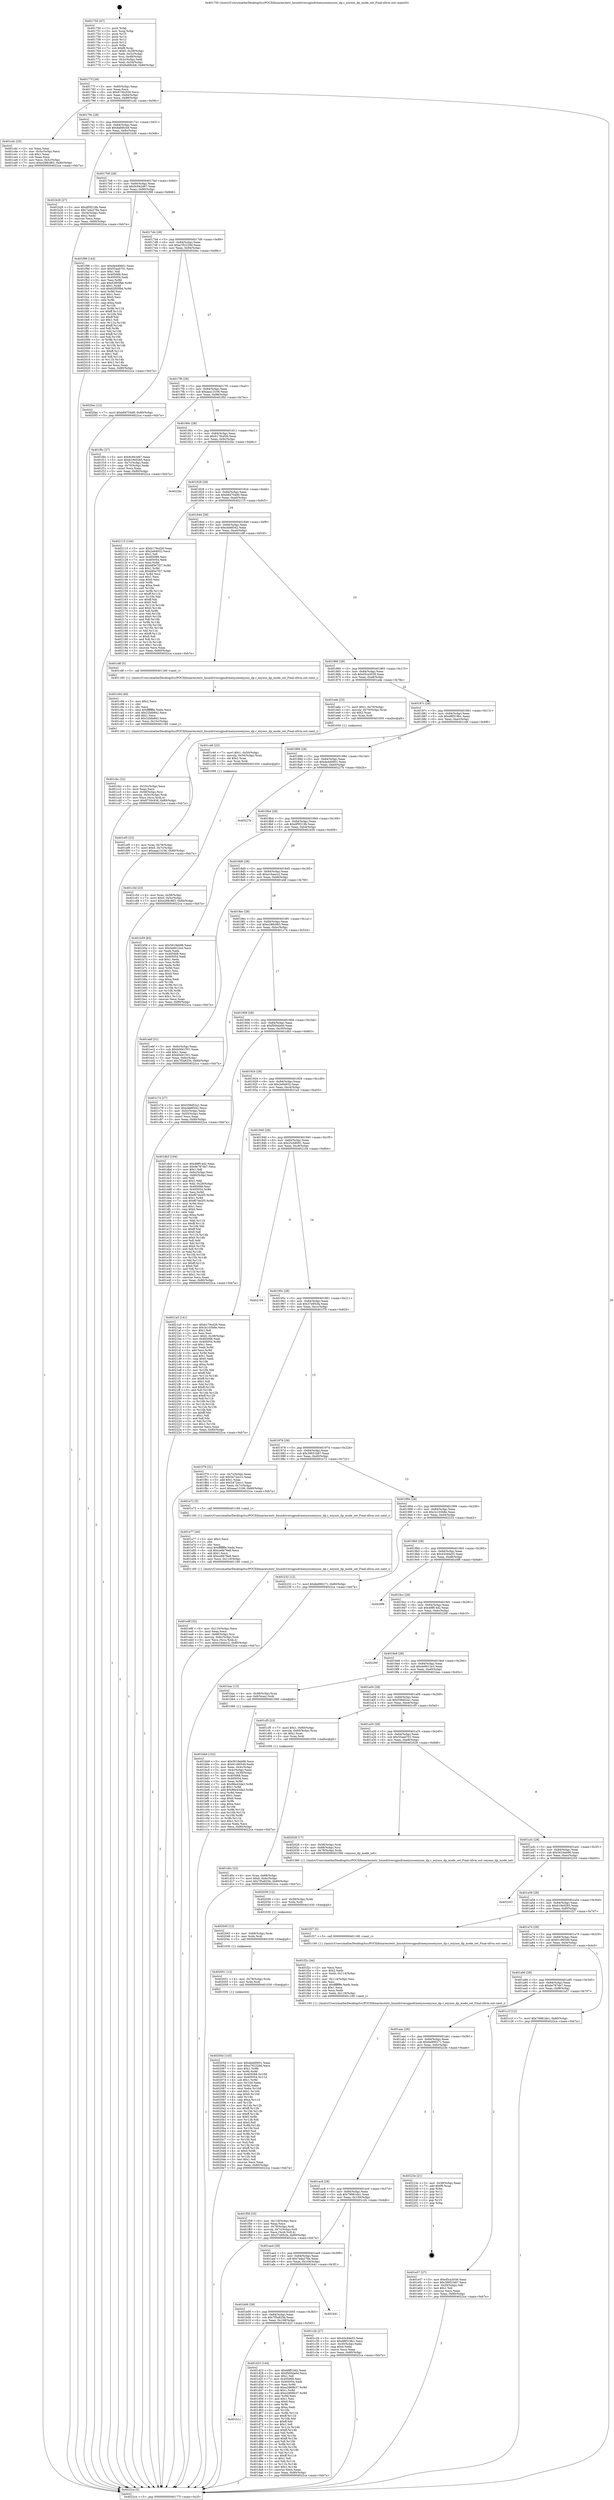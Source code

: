 digraph "0x401750" {
  label = "0x401750 (/mnt/c/Users/mathe/Desktop/tcc/POCII/binaries/extr_linuxdriversgpudrmexynosexynos_dp.c_exynos_dp_mode_set_Final-ollvm.out::main(0))"
  labelloc = "t"
  node[shape=record]

  Entry [label="",width=0.3,height=0.3,shape=circle,fillcolor=black,style=filled]
  "0x40177f" [label="{
     0x40177f [29]\l
     | [instrs]\l
     &nbsp;&nbsp;0x40177f \<+3\>: mov -0x80(%rbp),%eax\l
     &nbsp;&nbsp;0x401782 \<+2\>: mov %eax,%ecx\l
     &nbsp;&nbsp;0x401784 \<+6\>: sub $0x8730c938,%ecx\l
     &nbsp;&nbsp;0x40178a \<+6\>: mov %eax,-0x84(%rbp)\l
     &nbsp;&nbsp;0x401790 \<+6\>: mov %ecx,-0x88(%rbp)\l
     &nbsp;&nbsp;0x401796 \<+6\>: je 0000000000401cdc \<main+0x58c\>\l
  }"]
  "0x401cdc" [label="{
     0x401cdc [25]\l
     | [instrs]\l
     &nbsp;&nbsp;0x401cdc \<+2\>: xor %eax,%eax\l
     &nbsp;&nbsp;0x401cde \<+3\>: mov -0x5c(%rbp),%ecx\l
     &nbsp;&nbsp;0x401ce1 \<+3\>: sub $0x1,%eax\l
     &nbsp;&nbsp;0x401ce4 \<+2\>: sub %eax,%ecx\l
     &nbsp;&nbsp;0x401ce6 \<+3\>: mov %ecx,-0x5c(%rbp)\l
     &nbsp;&nbsp;0x401ce9 \<+7\>: movl $0xe288c983,-0x80(%rbp)\l
     &nbsp;&nbsp;0x401cf0 \<+5\>: jmp 00000000004022ca \<main+0xb7a\>\l
  }"]
  "0x40179c" [label="{
     0x40179c [28]\l
     | [instrs]\l
     &nbsp;&nbsp;0x40179c \<+5\>: jmp 00000000004017a1 \<main+0x51\>\l
     &nbsp;&nbsp;0x4017a1 \<+6\>: mov -0x84(%rbp),%eax\l
     &nbsp;&nbsp;0x4017a7 \<+5\>: sub $0x8afd6cb8,%eax\l
     &nbsp;&nbsp;0x4017ac \<+6\>: mov %eax,-0x8c(%rbp)\l
     &nbsp;&nbsp;0x4017b2 \<+6\>: je 0000000000401b26 \<main+0x3d6\>\l
  }"]
  Exit [label="",width=0.3,height=0.3,shape=circle,fillcolor=black,style=filled,peripheries=2]
  "0x401b26" [label="{
     0x401b26 [27]\l
     | [instrs]\l
     &nbsp;&nbsp;0x401b26 \<+5\>: mov $0xdf5f219b,%eax\l
     &nbsp;&nbsp;0x401b2b \<+5\>: mov $0x7a4a278a,%ecx\l
     &nbsp;&nbsp;0x401b30 \<+3\>: mov -0x34(%rbp),%edx\l
     &nbsp;&nbsp;0x401b33 \<+3\>: cmp $0x2,%edx\l
     &nbsp;&nbsp;0x401b36 \<+3\>: cmovne %ecx,%eax\l
     &nbsp;&nbsp;0x401b39 \<+3\>: mov %eax,-0x80(%rbp)\l
     &nbsp;&nbsp;0x401b3c \<+5\>: jmp 00000000004022ca \<main+0xb7a\>\l
  }"]
  "0x4017b8" [label="{
     0x4017b8 [28]\l
     | [instrs]\l
     &nbsp;&nbsp;0x4017b8 \<+5\>: jmp 00000000004017bd \<main+0x6d\>\l
     &nbsp;&nbsp;0x4017bd \<+6\>: mov -0x84(%rbp),%eax\l
     &nbsp;&nbsp;0x4017c3 \<+5\>: sub $0x9c942d67,%eax\l
     &nbsp;&nbsp;0x4017c8 \<+6\>: mov %eax,-0x90(%rbp)\l
     &nbsp;&nbsp;0x4017ce \<+6\>: je 0000000000401f98 \<main+0x848\>\l
  }"]
  "0x4022ca" [label="{
     0x4022ca [5]\l
     | [instrs]\l
     &nbsp;&nbsp;0x4022ca \<+5\>: jmp 000000000040177f \<main+0x2f\>\l
  }"]
  "0x401750" [label="{
     0x401750 [47]\l
     | [instrs]\l
     &nbsp;&nbsp;0x401750 \<+1\>: push %rbp\l
     &nbsp;&nbsp;0x401751 \<+3\>: mov %rsp,%rbp\l
     &nbsp;&nbsp;0x401754 \<+2\>: push %r15\l
     &nbsp;&nbsp;0x401756 \<+2\>: push %r14\l
     &nbsp;&nbsp;0x401758 \<+2\>: push %r13\l
     &nbsp;&nbsp;0x40175a \<+2\>: push %r12\l
     &nbsp;&nbsp;0x40175c \<+1\>: push %rbx\l
     &nbsp;&nbsp;0x40175d \<+7\>: sub $0xf8,%rsp\l
     &nbsp;&nbsp;0x401764 \<+7\>: movl $0x0,-0x38(%rbp)\l
     &nbsp;&nbsp;0x40176b \<+3\>: mov %edi,-0x3c(%rbp)\l
     &nbsp;&nbsp;0x40176e \<+4\>: mov %rsi,-0x48(%rbp)\l
     &nbsp;&nbsp;0x401772 \<+3\>: mov -0x3c(%rbp),%edi\l
     &nbsp;&nbsp;0x401775 \<+3\>: mov %edi,-0x34(%rbp)\l
     &nbsp;&nbsp;0x401778 \<+7\>: movl $0x8afd6cb8,-0x80(%rbp)\l
  }"]
  "0x40205d" [label="{
     0x40205d [143]\l
     | [instrs]\l
     &nbsp;&nbsp;0x40205d \<+5\>: mov $0xda4d0601,%eax\l
     &nbsp;&nbsp;0x402062 \<+5\>: mov $0xa792229d,%ecx\l
     &nbsp;&nbsp;0x402067 \<+3\>: mov $0x1,%r8b\l
     &nbsp;&nbsp;0x40206a \<+3\>: xor %r9d,%r9d\l
     &nbsp;&nbsp;0x40206d \<+8\>: mov 0x405068,%r10d\l
     &nbsp;&nbsp;0x402075 \<+8\>: mov 0x405054,%r11d\l
     &nbsp;&nbsp;0x40207d \<+4\>: sub $0x1,%r9d\l
     &nbsp;&nbsp;0x402081 \<+3\>: mov %r10d,%ebx\l
     &nbsp;&nbsp;0x402084 \<+3\>: add %r9d,%ebx\l
     &nbsp;&nbsp;0x402087 \<+4\>: imul %ebx,%r10d\l
     &nbsp;&nbsp;0x40208b \<+4\>: and $0x1,%r10d\l
     &nbsp;&nbsp;0x40208f \<+4\>: cmp $0x0,%r10d\l
     &nbsp;&nbsp;0x402093 \<+4\>: sete %r14b\l
     &nbsp;&nbsp;0x402097 \<+4\>: cmp $0xa,%r11d\l
     &nbsp;&nbsp;0x40209b \<+4\>: setl %r15b\l
     &nbsp;&nbsp;0x40209f \<+3\>: mov %r14b,%r12b\l
     &nbsp;&nbsp;0x4020a2 \<+4\>: xor $0xff,%r12b\l
     &nbsp;&nbsp;0x4020a6 \<+3\>: mov %r15b,%r13b\l
     &nbsp;&nbsp;0x4020a9 \<+4\>: xor $0xff,%r13b\l
     &nbsp;&nbsp;0x4020ad \<+4\>: xor $0x0,%r8b\l
     &nbsp;&nbsp;0x4020b1 \<+3\>: mov %r12b,%dl\l
     &nbsp;&nbsp;0x4020b4 \<+3\>: and $0x0,%dl\l
     &nbsp;&nbsp;0x4020b7 \<+3\>: and %r8b,%r14b\l
     &nbsp;&nbsp;0x4020ba \<+3\>: mov %r13b,%sil\l
     &nbsp;&nbsp;0x4020bd \<+4\>: and $0x0,%sil\l
     &nbsp;&nbsp;0x4020c1 \<+3\>: and %r8b,%r15b\l
     &nbsp;&nbsp;0x4020c4 \<+3\>: or %r14b,%dl\l
     &nbsp;&nbsp;0x4020c7 \<+3\>: or %r15b,%sil\l
     &nbsp;&nbsp;0x4020ca \<+3\>: xor %sil,%dl\l
     &nbsp;&nbsp;0x4020cd \<+3\>: or %r13b,%r12b\l
     &nbsp;&nbsp;0x4020d0 \<+4\>: xor $0xff,%r12b\l
     &nbsp;&nbsp;0x4020d4 \<+4\>: or $0x0,%r8b\l
     &nbsp;&nbsp;0x4020d8 \<+3\>: and %r8b,%r12b\l
     &nbsp;&nbsp;0x4020db \<+3\>: or %r12b,%dl\l
     &nbsp;&nbsp;0x4020de \<+3\>: test $0x1,%dl\l
     &nbsp;&nbsp;0x4020e1 \<+3\>: cmovne %ecx,%eax\l
     &nbsp;&nbsp;0x4020e4 \<+3\>: mov %eax,-0x80(%rbp)\l
     &nbsp;&nbsp;0x4020e7 \<+5\>: jmp 00000000004022ca \<main+0xb7a\>\l
  }"]
  "0x401f98" [label="{
     0x401f98 [144]\l
     | [instrs]\l
     &nbsp;&nbsp;0x401f98 \<+5\>: mov $0xda4d0601,%eax\l
     &nbsp;&nbsp;0x401f9d \<+5\>: mov $0x55aa0701,%ecx\l
     &nbsp;&nbsp;0x401fa2 \<+2\>: mov $0x1,%dl\l
     &nbsp;&nbsp;0x401fa4 \<+7\>: mov 0x405068,%esi\l
     &nbsp;&nbsp;0x401fab \<+7\>: mov 0x405054,%edi\l
     &nbsp;&nbsp;0x401fb2 \<+3\>: mov %esi,%r8d\l
     &nbsp;&nbsp;0x401fb5 \<+7\>: add $0x62f05fb6,%r8d\l
     &nbsp;&nbsp;0x401fbc \<+4\>: sub $0x1,%r8d\l
     &nbsp;&nbsp;0x401fc0 \<+7\>: sub $0x62f05fb6,%r8d\l
     &nbsp;&nbsp;0x401fc7 \<+4\>: imul %r8d,%esi\l
     &nbsp;&nbsp;0x401fcb \<+3\>: and $0x1,%esi\l
     &nbsp;&nbsp;0x401fce \<+3\>: cmp $0x0,%esi\l
     &nbsp;&nbsp;0x401fd1 \<+4\>: sete %r9b\l
     &nbsp;&nbsp;0x401fd5 \<+3\>: cmp $0xa,%edi\l
     &nbsp;&nbsp;0x401fd8 \<+4\>: setl %r10b\l
     &nbsp;&nbsp;0x401fdc \<+3\>: mov %r9b,%r11b\l
     &nbsp;&nbsp;0x401fdf \<+4\>: xor $0xff,%r11b\l
     &nbsp;&nbsp;0x401fe3 \<+3\>: mov %r10b,%bl\l
     &nbsp;&nbsp;0x401fe6 \<+3\>: xor $0xff,%bl\l
     &nbsp;&nbsp;0x401fe9 \<+3\>: xor $0x1,%dl\l
     &nbsp;&nbsp;0x401fec \<+3\>: mov %r11b,%r14b\l
     &nbsp;&nbsp;0x401fef \<+4\>: and $0xff,%r14b\l
     &nbsp;&nbsp;0x401ff3 \<+3\>: and %dl,%r9b\l
     &nbsp;&nbsp;0x401ff6 \<+3\>: mov %bl,%r15b\l
     &nbsp;&nbsp;0x401ff9 \<+4\>: and $0xff,%r15b\l
     &nbsp;&nbsp;0x401ffd \<+3\>: and %dl,%r10b\l
     &nbsp;&nbsp;0x402000 \<+3\>: or %r9b,%r14b\l
     &nbsp;&nbsp;0x402003 \<+3\>: or %r10b,%r15b\l
     &nbsp;&nbsp;0x402006 \<+3\>: xor %r15b,%r14b\l
     &nbsp;&nbsp;0x402009 \<+3\>: or %bl,%r11b\l
     &nbsp;&nbsp;0x40200c \<+4\>: xor $0xff,%r11b\l
     &nbsp;&nbsp;0x402010 \<+3\>: or $0x1,%dl\l
     &nbsp;&nbsp;0x402013 \<+3\>: and %dl,%r11b\l
     &nbsp;&nbsp;0x402016 \<+3\>: or %r11b,%r14b\l
     &nbsp;&nbsp;0x402019 \<+4\>: test $0x1,%r14b\l
     &nbsp;&nbsp;0x40201d \<+3\>: cmovne %ecx,%eax\l
     &nbsp;&nbsp;0x402020 \<+3\>: mov %eax,-0x80(%rbp)\l
     &nbsp;&nbsp;0x402023 \<+5\>: jmp 00000000004022ca \<main+0xb7a\>\l
  }"]
  "0x4017d4" [label="{
     0x4017d4 [28]\l
     | [instrs]\l
     &nbsp;&nbsp;0x4017d4 \<+5\>: jmp 00000000004017d9 \<main+0x89\>\l
     &nbsp;&nbsp;0x4017d9 \<+6\>: mov -0x84(%rbp),%eax\l
     &nbsp;&nbsp;0x4017df \<+5\>: sub $0xa792229d,%eax\l
     &nbsp;&nbsp;0x4017e4 \<+6\>: mov %eax,-0x94(%rbp)\l
     &nbsp;&nbsp;0x4017ea \<+6\>: je 00000000004020ec \<main+0x99c\>\l
  }"]
  "0x402051" [label="{
     0x402051 [12]\l
     | [instrs]\l
     &nbsp;&nbsp;0x402051 \<+4\>: mov -0x78(%rbp),%rdx\l
     &nbsp;&nbsp;0x402055 \<+3\>: mov %rdx,%rdi\l
     &nbsp;&nbsp;0x402058 \<+5\>: call 0000000000401030 \<free@plt\>\l
     | [calls]\l
     &nbsp;&nbsp;0x401030 \{1\} (unknown)\l
  }"]
  "0x4020ec" [label="{
     0x4020ec [12]\l
     | [instrs]\l
     &nbsp;&nbsp;0x4020ec \<+7\>: movl $0xb84704d9,-0x80(%rbp)\l
     &nbsp;&nbsp;0x4020f3 \<+5\>: jmp 00000000004022ca \<main+0xb7a\>\l
  }"]
  "0x4017f0" [label="{
     0x4017f0 [28]\l
     | [instrs]\l
     &nbsp;&nbsp;0x4017f0 \<+5\>: jmp 00000000004017f5 \<main+0xa5\>\l
     &nbsp;&nbsp;0x4017f5 \<+6\>: mov -0x84(%rbp),%eax\l
     &nbsp;&nbsp;0x4017fb \<+5\>: sub $0xaaa13106,%eax\l
     &nbsp;&nbsp;0x401800 \<+6\>: mov %eax,-0x98(%rbp)\l
     &nbsp;&nbsp;0x401806 \<+6\>: je 0000000000401f0c \<main+0x7bc\>\l
  }"]
  "0x402045" [label="{
     0x402045 [12]\l
     | [instrs]\l
     &nbsp;&nbsp;0x402045 \<+4\>: mov -0x68(%rbp),%rdx\l
     &nbsp;&nbsp;0x402049 \<+3\>: mov %rdx,%rdi\l
     &nbsp;&nbsp;0x40204c \<+5\>: call 0000000000401030 \<free@plt\>\l
     | [calls]\l
     &nbsp;&nbsp;0x401030 \{1\} (unknown)\l
  }"]
  "0x401f0c" [label="{
     0x401f0c [27]\l
     | [instrs]\l
     &nbsp;&nbsp;0x401f0c \<+5\>: mov $0x9c942d67,%eax\l
     &nbsp;&nbsp;0x401f11 \<+5\>: mov $0x619e0265,%ecx\l
     &nbsp;&nbsp;0x401f16 \<+3\>: mov -0x7c(%rbp),%edx\l
     &nbsp;&nbsp;0x401f19 \<+3\>: cmp -0x70(%rbp),%edx\l
     &nbsp;&nbsp;0x401f1c \<+3\>: cmovl %ecx,%eax\l
     &nbsp;&nbsp;0x401f1f \<+3\>: mov %eax,-0x80(%rbp)\l
     &nbsp;&nbsp;0x401f22 \<+5\>: jmp 00000000004022ca \<main+0xb7a\>\l
  }"]
  "0x40180c" [label="{
     0x40180c [28]\l
     | [instrs]\l
     &nbsp;&nbsp;0x40180c \<+5\>: jmp 0000000000401811 \<main+0xc1\>\l
     &nbsp;&nbsp;0x401811 \<+6\>: mov -0x84(%rbp),%eax\l
     &nbsp;&nbsp;0x401817 \<+5\>: sub $0xb179cd26,%eax\l
     &nbsp;&nbsp;0x40181c \<+6\>: mov %eax,-0x9c(%rbp)\l
     &nbsp;&nbsp;0x401822 \<+6\>: je 00000000004022bc \<main+0xb6c\>\l
  }"]
  "0x402039" [label="{
     0x402039 [12]\l
     | [instrs]\l
     &nbsp;&nbsp;0x402039 \<+4\>: mov -0x58(%rbp),%rdx\l
     &nbsp;&nbsp;0x40203d \<+3\>: mov %rdx,%rdi\l
     &nbsp;&nbsp;0x402040 \<+5\>: call 0000000000401030 \<free@plt\>\l
     | [calls]\l
     &nbsp;&nbsp;0x401030 \{1\} (unknown)\l
  }"]
  "0x4022bc" [label="{
     0x4022bc\l
  }", style=dashed]
  "0x401828" [label="{
     0x401828 [28]\l
     | [instrs]\l
     &nbsp;&nbsp;0x401828 \<+5\>: jmp 000000000040182d \<main+0xdd\>\l
     &nbsp;&nbsp;0x40182d \<+6\>: mov -0x84(%rbp),%eax\l
     &nbsp;&nbsp;0x401833 \<+5\>: sub $0xb84704d9,%eax\l
     &nbsp;&nbsp;0x401838 \<+6\>: mov %eax,-0xa0(%rbp)\l
     &nbsp;&nbsp;0x40183e \<+6\>: je 0000000000402115 \<main+0x9c5\>\l
  }"]
  "0x401f58" [label="{
     0x401f58 [33]\l
     | [instrs]\l
     &nbsp;&nbsp;0x401f58 \<+6\>: mov -0x118(%rbp),%ecx\l
     &nbsp;&nbsp;0x401f5e \<+3\>: imul %eax,%ecx\l
     &nbsp;&nbsp;0x401f61 \<+4\>: mov -0x78(%rbp),%rdi\l
     &nbsp;&nbsp;0x401f65 \<+4\>: movslq -0x7c(%rbp),%r8\l
     &nbsp;&nbsp;0x401f69 \<+4\>: mov %ecx,(%rdi,%r8,4)\l
     &nbsp;&nbsp;0x401f6d \<+7\>: movl $0x37e95cfa,-0x80(%rbp)\l
     &nbsp;&nbsp;0x401f74 \<+5\>: jmp 00000000004022ca \<main+0xb7a\>\l
  }"]
  "0x402115" [label="{
     0x402115 [144]\l
     | [instrs]\l
     &nbsp;&nbsp;0x402115 \<+5\>: mov $0xb179cd26,%eax\l
     &nbsp;&nbsp;0x40211a \<+5\>: mov $0x2e64932,%ecx\l
     &nbsp;&nbsp;0x40211f \<+2\>: mov $0x1,%dl\l
     &nbsp;&nbsp;0x402121 \<+7\>: mov 0x405068,%esi\l
     &nbsp;&nbsp;0x402128 \<+7\>: mov 0x405054,%edi\l
     &nbsp;&nbsp;0x40212f \<+3\>: mov %esi,%r8d\l
     &nbsp;&nbsp;0x402132 \<+7\>: add $0xb85e7f27,%r8d\l
     &nbsp;&nbsp;0x402139 \<+4\>: sub $0x1,%r8d\l
     &nbsp;&nbsp;0x40213d \<+7\>: sub $0xb85e7f27,%r8d\l
     &nbsp;&nbsp;0x402144 \<+4\>: imul %r8d,%esi\l
     &nbsp;&nbsp;0x402148 \<+3\>: and $0x1,%esi\l
     &nbsp;&nbsp;0x40214b \<+3\>: cmp $0x0,%esi\l
     &nbsp;&nbsp;0x40214e \<+4\>: sete %r9b\l
     &nbsp;&nbsp;0x402152 \<+3\>: cmp $0xa,%edi\l
     &nbsp;&nbsp;0x402155 \<+4\>: setl %r10b\l
     &nbsp;&nbsp;0x402159 \<+3\>: mov %r9b,%r11b\l
     &nbsp;&nbsp;0x40215c \<+4\>: xor $0xff,%r11b\l
     &nbsp;&nbsp;0x402160 \<+3\>: mov %r10b,%bl\l
     &nbsp;&nbsp;0x402163 \<+3\>: xor $0xff,%bl\l
     &nbsp;&nbsp;0x402166 \<+3\>: xor $0x0,%dl\l
     &nbsp;&nbsp;0x402169 \<+3\>: mov %r11b,%r14b\l
     &nbsp;&nbsp;0x40216c \<+4\>: and $0x0,%r14b\l
     &nbsp;&nbsp;0x402170 \<+3\>: and %dl,%r9b\l
     &nbsp;&nbsp;0x402173 \<+3\>: mov %bl,%r15b\l
     &nbsp;&nbsp;0x402176 \<+4\>: and $0x0,%r15b\l
     &nbsp;&nbsp;0x40217a \<+3\>: and %dl,%r10b\l
     &nbsp;&nbsp;0x40217d \<+3\>: or %r9b,%r14b\l
     &nbsp;&nbsp;0x402180 \<+3\>: or %r10b,%r15b\l
     &nbsp;&nbsp;0x402183 \<+3\>: xor %r15b,%r14b\l
     &nbsp;&nbsp;0x402186 \<+3\>: or %bl,%r11b\l
     &nbsp;&nbsp;0x402189 \<+4\>: xor $0xff,%r11b\l
     &nbsp;&nbsp;0x40218d \<+3\>: or $0x0,%dl\l
     &nbsp;&nbsp;0x402190 \<+3\>: and %dl,%r11b\l
     &nbsp;&nbsp;0x402193 \<+3\>: or %r11b,%r14b\l
     &nbsp;&nbsp;0x402196 \<+4\>: test $0x1,%r14b\l
     &nbsp;&nbsp;0x40219a \<+3\>: cmovne %ecx,%eax\l
     &nbsp;&nbsp;0x40219d \<+3\>: mov %eax,-0x80(%rbp)\l
     &nbsp;&nbsp;0x4021a0 \<+5\>: jmp 00000000004022ca \<main+0xb7a\>\l
  }"]
  "0x401844" [label="{
     0x401844 [28]\l
     | [instrs]\l
     &nbsp;&nbsp;0x401844 \<+5\>: jmp 0000000000401849 \<main+0xf9\>\l
     &nbsp;&nbsp;0x401849 \<+6\>: mov -0x84(%rbp),%eax\l
     &nbsp;&nbsp;0x40184f \<+5\>: sub $0xcbb6f342,%eax\l
     &nbsp;&nbsp;0x401854 \<+6\>: mov %eax,-0xa4(%rbp)\l
     &nbsp;&nbsp;0x40185a \<+6\>: je 0000000000401c8f \<main+0x53f\>\l
  }"]
  "0x401f2c" [label="{
     0x401f2c [44]\l
     | [instrs]\l
     &nbsp;&nbsp;0x401f2c \<+2\>: xor %ecx,%ecx\l
     &nbsp;&nbsp;0x401f2e \<+5\>: mov $0x2,%edx\l
     &nbsp;&nbsp;0x401f33 \<+6\>: mov %edx,-0x114(%rbp)\l
     &nbsp;&nbsp;0x401f39 \<+1\>: cltd\l
     &nbsp;&nbsp;0x401f3a \<+6\>: mov -0x114(%rbp),%esi\l
     &nbsp;&nbsp;0x401f40 \<+2\>: idiv %esi\l
     &nbsp;&nbsp;0x401f42 \<+6\>: imul $0xfffffffe,%edx,%edx\l
     &nbsp;&nbsp;0x401f48 \<+3\>: sub $0x1,%ecx\l
     &nbsp;&nbsp;0x401f4b \<+2\>: sub %ecx,%edx\l
     &nbsp;&nbsp;0x401f4d \<+6\>: mov %edx,-0x118(%rbp)\l
     &nbsp;&nbsp;0x401f53 \<+5\>: call 0000000000401160 \<next_i\>\l
     | [calls]\l
     &nbsp;&nbsp;0x401160 \{1\} (/mnt/c/Users/mathe/Desktop/tcc/POCII/binaries/extr_linuxdriversgpudrmexynosexynos_dp.c_exynos_dp_mode_set_Final-ollvm.out::next_i)\l
  }"]
  "0x401c8f" [label="{
     0x401c8f [5]\l
     | [instrs]\l
     &nbsp;&nbsp;0x401c8f \<+5\>: call 0000000000401160 \<next_i\>\l
     | [calls]\l
     &nbsp;&nbsp;0x401160 \{1\} (/mnt/c/Users/mathe/Desktop/tcc/POCII/binaries/extr_linuxdriversgpudrmexynosexynos_dp.c_exynos_dp_mode_set_Final-ollvm.out::next_i)\l
  }"]
  "0x401860" [label="{
     0x401860 [28]\l
     | [instrs]\l
     &nbsp;&nbsp;0x401860 \<+5\>: jmp 0000000000401865 \<main+0x115\>\l
     &nbsp;&nbsp;0x401865 \<+6\>: mov -0x84(%rbp),%eax\l
     &nbsp;&nbsp;0x40186b \<+5\>: sub $0xd5ca3039,%eax\l
     &nbsp;&nbsp;0x401870 \<+6\>: mov %eax,-0xa8(%rbp)\l
     &nbsp;&nbsp;0x401876 \<+6\>: je 0000000000401ede \<main+0x78e\>\l
  }"]
  "0x401ef5" [label="{
     0x401ef5 [23]\l
     | [instrs]\l
     &nbsp;&nbsp;0x401ef5 \<+4\>: mov %rax,-0x78(%rbp)\l
     &nbsp;&nbsp;0x401ef9 \<+7\>: movl $0x0,-0x7c(%rbp)\l
     &nbsp;&nbsp;0x401f00 \<+7\>: movl $0xaaa13106,-0x80(%rbp)\l
     &nbsp;&nbsp;0x401f07 \<+5\>: jmp 00000000004022ca \<main+0xb7a\>\l
  }"]
  "0x401ede" [label="{
     0x401ede [23]\l
     | [instrs]\l
     &nbsp;&nbsp;0x401ede \<+7\>: movl $0x1,-0x70(%rbp)\l
     &nbsp;&nbsp;0x401ee5 \<+4\>: movslq -0x70(%rbp),%rax\l
     &nbsp;&nbsp;0x401ee9 \<+4\>: shl $0x2,%rax\l
     &nbsp;&nbsp;0x401eed \<+3\>: mov %rax,%rdi\l
     &nbsp;&nbsp;0x401ef0 \<+5\>: call 0000000000401050 \<malloc@plt\>\l
     | [calls]\l
     &nbsp;&nbsp;0x401050 \{1\} (unknown)\l
  }"]
  "0x40187c" [label="{
     0x40187c [28]\l
     | [instrs]\l
     &nbsp;&nbsp;0x40187c \<+5\>: jmp 0000000000401881 \<main+0x131\>\l
     &nbsp;&nbsp;0x401881 \<+6\>: mov -0x84(%rbp),%eax\l
     &nbsp;&nbsp;0x401887 \<+5\>: sub $0xd8f319b1,%eax\l
     &nbsp;&nbsp;0x40188c \<+6\>: mov %eax,-0xac(%rbp)\l
     &nbsp;&nbsp;0x401892 \<+6\>: je 0000000000401c46 \<main+0x4f6\>\l
  }"]
  "0x401e9f" [label="{
     0x401e9f [32]\l
     | [instrs]\l
     &nbsp;&nbsp;0x401e9f \<+6\>: mov -0x110(%rbp),%ecx\l
     &nbsp;&nbsp;0x401ea5 \<+3\>: imul %eax,%ecx\l
     &nbsp;&nbsp;0x401ea8 \<+4\>: mov -0x68(%rbp),%rsi\l
     &nbsp;&nbsp;0x401eac \<+4\>: movslq -0x6c(%rbp),%rdi\l
     &nbsp;&nbsp;0x401eb0 \<+3\>: mov %ecx,(%rsi,%rdi,4)\l
     &nbsp;&nbsp;0x401eb3 \<+7\>: movl $0xe16aecc2,-0x80(%rbp)\l
     &nbsp;&nbsp;0x401eba \<+5\>: jmp 00000000004022ca \<main+0xb7a\>\l
  }"]
  "0x401c46" [label="{
     0x401c46 [23]\l
     | [instrs]\l
     &nbsp;&nbsp;0x401c46 \<+7\>: movl $0x1,-0x50(%rbp)\l
     &nbsp;&nbsp;0x401c4d \<+4\>: movslq -0x50(%rbp),%rax\l
     &nbsp;&nbsp;0x401c51 \<+4\>: shl $0x2,%rax\l
     &nbsp;&nbsp;0x401c55 \<+3\>: mov %rax,%rdi\l
     &nbsp;&nbsp;0x401c58 \<+5\>: call 0000000000401050 \<malloc@plt\>\l
     | [calls]\l
     &nbsp;&nbsp;0x401050 \{1\} (unknown)\l
  }"]
  "0x401898" [label="{
     0x401898 [28]\l
     | [instrs]\l
     &nbsp;&nbsp;0x401898 \<+5\>: jmp 000000000040189d \<main+0x14d\>\l
     &nbsp;&nbsp;0x40189d \<+6\>: mov -0x84(%rbp),%eax\l
     &nbsp;&nbsp;0x4018a3 \<+5\>: sub $0xda4d0601,%eax\l
     &nbsp;&nbsp;0x4018a8 \<+6\>: mov %eax,-0xb0(%rbp)\l
     &nbsp;&nbsp;0x4018ae \<+6\>: je 000000000040227b \<main+0xb2b\>\l
  }"]
  "0x401e77" [label="{
     0x401e77 [40]\l
     | [instrs]\l
     &nbsp;&nbsp;0x401e77 \<+5\>: mov $0x2,%ecx\l
     &nbsp;&nbsp;0x401e7c \<+1\>: cltd\l
     &nbsp;&nbsp;0x401e7d \<+2\>: idiv %ecx\l
     &nbsp;&nbsp;0x401e7f \<+6\>: imul $0xfffffffe,%edx,%ecx\l
     &nbsp;&nbsp;0x401e85 \<+6\>: sub $0xce6b76e8,%ecx\l
     &nbsp;&nbsp;0x401e8b \<+3\>: add $0x1,%ecx\l
     &nbsp;&nbsp;0x401e8e \<+6\>: add $0xce6b76e8,%ecx\l
     &nbsp;&nbsp;0x401e94 \<+6\>: mov %ecx,-0x110(%rbp)\l
     &nbsp;&nbsp;0x401e9a \<+5\>: call 0000000000401160 \<next_i\>\l
     | [calls]\l
     &nbsp;&nbsp;0x401160 \{1\} (/mnt/c/Users/mathe/Desktop/tcc/POCII/binaries/extr_linuxdriversgpudrmexynosexynos_dp.c_exynos_dp_mode_set_Final-ollvm.out::next_i)\l
  }"]
  "0x40227b" [label="{
     0x40227b\l
  }", style=dashed]
  "0x4018b4" [label="{
     0x4018b4 [28]\l
     | [instrs]\l
     &nbsp;&nbsp;0x4018b4 \<+5\>: jmp 00000000004018b9 \<main+0x169\>\l
     &nbsp;&nbsp;0x4018b9 \<+6\>: mov -0x84(%rbp),%eax\l
     &nbsp;&nbsp;0x4018bf \<+5\>: sub $0xdf5f219b,%eax\l
     &nbsp;&nbsp;0x4018c4 \<+6\>: mov %eax,-0xb4(%rbp)\l
     &nbsp;&nbsp;0x4018ca \<+6\>: je 0000000000401b59 \<main+0x409\>\l
  }"]
  "0x401b1c" [label="{
     0x401b1c\l
  }", style=dashed]
  "0x401b59" [label="{
     0x401b59 [83]\l
     | [instrs]\l
     &nbsp;&nbsp;0x401b59 \<+5\>: mov $0x5619eb96,%eax\l
     &nbsp;&nbsp;0x401b5e \<+5\>: mov $0x4e9012e3,%ecx\l
     &nbsp;&nbsp;0x401b63 \<+2\>: xor %edx,%edx\l
     &nbsp;&nbsp;0x401b65 \<+7\>: mov 0x405068,%esi\l
     &nbsp;&nbsp;0x401b6c \<+7\>: mov 0x405054,%edi\l
     &nbsp;&nbsp;0x401b73 \<+3\>: sub $0x1,%edx\l
     &nbsp;&nbsp;0x401b76 \<+3\>: mov %esi,%r8d\l
     &nbsp;&nbsp;0x401b79 \<+3\>: add %edx,%r8d\l
     &nbsp;&nbsp;0x401b7c \<+4\>: imul %r8d,%esi\l
     &nbsp;&nbsp;0x401b80 \<+3\>: and $0x1,%esi\l
     &nbsp;&nbsp;0x401b83 \<+3\>: cmp $0x0,%esi\l
     &nbsp;&nbsp;0x401b86 \<+4\>: sete %r9b\l
     &nbsp;&nbsp;0x401b8a \<+3\>: cmp $0xa,%edi\l
     &nbsp;&nbsp;0x401b8d \<+4\>: setl %r10b\l
     &nbsp;&nbsp;0x401b91 \<+3\>: mov %r9b,%r11b\l
     &nbsp;&nbsp;0x401b94 \<+3\>: and %r10b,%r11b\l
     &nbsp;&nbsp;0x401b97 \<+3\>: xor %r10b,%r9b\l
     &nbsp;&nbsp;0x401b9a \<+3\>: or %r9b,%r11b\l
     &nbsp;&nbsp;0x401b9d \<+4\>: test $0x1,%r11b\l
     &nbsp;&nbsp;0x401ba1 \<+3\>: cmovne %ecx,%eax\l
     &nbsp;&nbsp;0x401ba4 \<+3\>: mov %eax,-0x80(%rbp)\l
     &nbsp;&nbsp;0x401ba7 \<+5\>: jmp 00000000004022ca \<main+0xb7a\>\l
  }"]
  "0x4018d0" [label="{
     0x4018d0 [28]\l
     | [instrs]\l
     &nbsp;&nbsp;0x4018d0 \<+5\>: jmp 00000000004018d5 \<main+0x185\>\l
     &nbsp;&nbsp;0x4018d5 \<+6\>: mov -0x84(%rbp),%eax\l
     &nbsp;&nbsp;0x4018db \<+5\>: sub $0xe16aecc2,%eax\l
     &nbsp;&nbsp;0x4018e0 \<+6\>: mov %eax,-0xb8(%rbp)\l
     &nbsp;&nbsp;0x4018e6 \<+6\>: je 0000000000401ebf \<main+0x76f\>\l
  }"]
  "0x401d23" [label="{
     0x401d23 [144]\l
     | [instrs]\l
     &nbsp;&nbsp;0x401d23 \<+5\>: mov $0x48ff14d2,%eax\l
     &nbsp;&nbsp;0x401d28 \<+5\>: mov $0xf560da0d,%ecx\l
     &nbsp;&nbsp;0x401d2d \<+2\>: mov $0x1,%dl\l
     &nbsp;&nbsp;0x401d2f \<+7\>: mov 0x405068,%esi\l
     &nbsp;&nbsp;0x401d36 \<+7\>: mov 0x405054,%edi\l
     &nbsp;&nbsp;0x401d3d \<+3\>: mov %esi,%r8d\l
     &nbsp;&nbsp;0x401d40 \<+7\>: sub $0xe2868b37,%r8d\l
     &nbsp;&nbsp;0x401d47 \<+4\>: sub $0x1,%r8d\l
     &nbsp;&nbsp;0x401d4b \<+7\>: add $0xe2868b37,%r8d\l
     &nbsp;&nbsp;0x401d52 \<+4\>: imul %r8d,%esi\l
     &nbsp;&nbsp;0x401d56 \<+3\>: and $0x1,%esi\l
     &nbsp;&nbsp;0x401d59 \<+3\>: cmp $0x0,%esi\l
     &nbsp;&nbsp;0x401d5c \<+4\>: sete %r9b\l
     &nbsp;&nbsp;0x401d60 \<+3\>: cmp $0xa,%edi\l
     &nbsp;&nbsp;0x401d63 \<+4\>: setl %r10b\l
     &nbsp;&nbsp;0x401d67 \<+3\>: mov %r9b,%r11b\l
     &nbsp;&nbsp;0x401d6a \<+4\>: xor $0xff,%r11b\l
     &nbsp;&nbsp;0x401d6e \<+3\>: mov %r10b,%bl\l
     &nbsp;&nbsp;0x401d71 \<+3\>: xor $0xff,%bl\l
     &nbsp;&nbsp;0x401d74 \<+3\>: xor $0x1,%dl\l
     &nbsp;&nbsp;0x401d77 \<+3\>: mov %r11b,%r14b\l
     &nbsp;&nbsp;0x401d7a \<+4\>: and $0xff,%r14b\l
     &nbsp;&nbsp;0x401d7e \<+3\>: and %dl,%r9b\l
     &nbsp;&nbsp;0x401d81 \<+3\>: mov %bl,%r15b\l
     &nbsp;&nbsp;0x401d84 \<+4\>: and $0xff,%r15b\l
     &nbsp;&nbsp;0x401d88 \<+3\>: and %dl,%r10b\l
     &nbsp;&nbsp;0x401d8b \<+3\>: or %r9b,%r14b\l
     &nbsp;&nbsp;0x401d8e \<+3\>: or %r10b,%r15b\l
     &nbsp;&nbsp;0x401d91 \<+3\>: xor %r15b,%r14b\l
     &nbsp;&nbsp;0x401d94 \<+3\>: or %bl,%r11b\l
     &nbsp;&nbsp;0x401d97 \<+4\>: xor $0xff,%r11b\l
     &nbsp;&nbsp;0x401d9b \<+3\>: or $0x1,%dl\l
     &nbsp;&nbsp;0x401d9e \<+3\>: and %dl,%r11b\l
     &nbsp;&nbsp;0x401da1 \<+3\>: or %r11b,%r14b\l
     &nbsp;&nbsp;0x401da4 \<+4\>: test $0x1,%r14b\l
     &nbsp;&nbsp;0x401da8 \<+3\>: cmovne %ecx,%eax\l
     &nbsp;&nbsp;0x401dab \<+3\>: mov %eax,-0x80(%rbp)\l
     &nbsp;&nbsp;0x401dae \<+5\>: jmp 00000000004022ca \<main+0xb7a\>\l
  }"]
  "0x401ebf" [label="{
     0x401ebf [31]\l
     | [instrs]\l
     &nbsp;&nbsp;0x401ebf \<+3\>: mov -0x6c(%rbp),%eax\l
     &nbsp;&nbsp;0x401ec2 \<+5\>: sub $0xb0d41501,%eax\l
     &nbsp;&nbsp;0x401ec7 \<+3\>: add $0x1,%eax\l
     &nbsp;&nbsp;0x401eca \<+5\>: add $0xb0d41501,%eax\l
     &nbsp;&nbsp;0x401ecf \<+3\>: mov %eax,-0x6c(%rbp)\l
     &nbsp;&nbsp;0x401ed2 \<+7\>: movl $0x7f5a825b,-0x80(%rbp)\l
     &nbsp;&nbsp;0x401ed9 \<+5\>: jmp 00000000004022ca \<main+0xb7a\>\l
  }"]
  "0x4018ec" [label="{
     0x4018ec [28]\l
     | [instrs]\l
     &nbsp;&nbsp;0x4018ec \<+5\>: jmp 00000000004018f1 \<main+0x1a1\>\l
     &nbsp;&nbsp;0x4018f1 \<+6\>: mov -0x84(%rbp),%eax\l
     &nbsp;&nbsp;0x4018f7 \<+5\>: sub $0xe288c983,%eax\l
     &nbsp;&nbsp;0x4018fc \<+6\>: mov %eax,-0xbc(%rbp)\l
     &nbsp;&nbsp;0x401902 \<+6\>: je 0000000000401c74 \<main+0x524\>\l
  }"]
  "0x401b00" [label="{
     0x401b00 [28]\l
     | [instrs]\l
     &nbsp;&nbsp;0x401b00 \<+5\>: jmp 0000000000401b05 \<main+0x3b5\>\l
     &nbsp;&nbsp;0x401b05 \<+6\>: mov -0x84(%rbp),%eax\l
     &nbsp;&nbsp;0x401b0b \<+5\>: sub $0x7f5a825b,%eax\l
     &nbsp;&nbsp;0x401b10 \<+6\>: mov %eax,-0x108(%rbp)\l
     &nbsp;&nbsp;0x401b16 \<+6\>: je 0000000000401d23 \<main+0x5d3\>\l
  }"]
  "0x401c74" [label="{
     0x401c74 [27]\l
     | [instrs]\l
     &nbsp;&nbsp;0x401c74 \<+5\>: mov $0x558d52a1,%eax\l
     &nbsp;&nbsp;0x401c79 \<+5\>: mov $0xcbb6f342,%ecx\l
     &nbsp;&nbsp;0x401c7e \<+3\>: mov -0x5c(%rbp),%edx\l
     &nbsp;&nbsp;0x401c81 \<+3\>: cmp -0x50(%rbp),%edx\l
     &nbsp;&nbsp;0x401c84 \<+3\>: cmovl %ecx,%eax\l
     &nbsp;&nbsp;0x401c87 \<+3\>: mov %eax,-0x80(%rbp)\l
     &nbsp;&nbsp;0x401c8a \<+5\>: jmp 00000000004022ca \<main+0xb7a\>\l
  }"]
  "0x401908" [label="{
     0x401908 [28]\l
     | [instrs]\l
     &nbsp;&nbsp;0x401908 \<+5\>: jmp 000000000040190d \<main+0x1bd\>\l
     &nbsp;&nbsp;0x40190d \<+6\>: mov -0x84(%rbp),%eax\l
     &nbsp;&nbsp;0x401913 \<+5\>: sub $0xf560da0d,%eax\l
     &nbsp;&nbsp;0x401918 \<+6\>: mov %eax,-0xc0(%rbp)\l
     &nbsp;&nbsp;0x40191e \<+6\>: je 0000000000401db3 \<main+0x663\>\l
  }"]
  "0x401b41" [label="{
     0x401b41\l
  }", style=dashed]
  "0x401db3" [label="{
     0x401db3 [164]\l
     | [instrs]\l
     &nbsp;&nbsp;0x401db3 \<+5\>: mov $0x48ff14d2,%eax\l
     &nbsp;&nbsp;0x401db8 \<+5\>: mov $0x6e787de7,%ecx\l
     &nbsp;&nbsp;0x401dbd \<+2\>: mov $0x1,%dl\l
     &nbsp;&nbsp;0x401dbf \<+3\>: mov -0x6c(%rbp),%esi\l
     &nbsp;&nbsp;0x401dc2 \<+3\>: cmp -0x60(%rbp),%esi\l
     &nbsp;&nbsp;0x401dc5 \<+4\>: setl %dil\l
     &nbsp;&nbsp;0x401dc9 \<+4\>: and $0x1,%dil\l
     &nbsp;&nbsp;0x401dcd \<+4\>: mov %dil,-0x29(%rbp)\l
     &nbsp;&nbsp;0x401dd1 \<+7\>: mov 0x405068,%esi\l
     &nbsp;&nbsp;0x401dd8 \<+8\>: mov 0x405054,%r8d\l
     &nbsp;&nbsp;0x401de0 \<+3\>: mov %esi,%r9d\l
     &nbsp;&nbsp;0x401de3 \<+7\>: sub $0xf67de2f3,%r9d\l
     &nbsp;&nbsp;0x401dea \<+4\>: sub $0x1,%r9d\l
     &nbsp;&nbsp;0x401dee \<+7\>: add $0xf67de2f3,%r9d\l
     &nbsp;&nbsp;0x401df5 \<+4\>: imul %r9d,%esi\l
     &nbsp;&nbsp;0x401df9 \<+3\>: and $0x1,%esi\l
     &nbsp;&nbsp;0x401dfc \<+3\>: cmp $0x0,%esi\l
     &nbsp;&nbsp;0x401dff \<+4\>: sete %dil\l
     &nbsp;&nbsp;0x401e03 \<+4\>: cmp $0xa,%r8d\l
     &nbsp;&nbsp;0x401e07 \<+4\>: setl %r10b\l
     &nbsp;&nbsp;0x401e0b \<+3\>: mov %dil,%r11b\l
     &nbsp;&nbsp;0x401e0e \<+4\>: xor $0xff,%r11b\l
     &nbsp;&nbsp;0x401e12 \<+3\>: mov %r10b,%bl\l
     &nbsp;&nbsp;0x401e15 \<+3\>: xor $0xff,%bl\l
     &nbsp;&nbsp;0x401e18 \<+3\>: xor $0x0,%dl\l
     &nbsp;&nbsp;0x401e1b \<+3\>: mov %r11b,%r14b\l
     &nbsp;&nbsp;0x401e1e \<+4\>: and $0x0,%r14b\l
     &nbsp;&nbsp;0x401e22 \<+3\>: and %dl,%dil\l
     &nbsp;&nbsp;0x401e25 \<+3\>: mov %bl,%r15b\l
     &nbsp;&nbsp;0x401e28 \<+4\>: and $0x0,%r15b\l
     &nbsp;&nbsp;0x401e2c \<+3\>: and %dl,%r10b\l
     &nbsp;&nbsp;0x401e2f \<+3\>: or %dil,%r14b\l
     &nbsp;&nbsp;0x401e32 \<+3\>: or %r10b,%r15b\l
     &nbsp;&nbsp;0x401e35 \<+3\>: xor %r15b,%r14b\l
     &nbsp;&nbsp;0x401e38 \<+3\>: or %bl,%r11b\l
     &nbsp;&nbsp;0x401e3b \<+4\>: xor $0xff,%r11b\l
     &nbsp;&nbsp;0x401e3f \<+3\>: or $0x0,%dl\l
     &nbsp;&nbsp;0x401e42 \<+3\>: and %dl,%r11b\l
     &nbsp;&nbsp;0x401e45 \<+3\>: or %r11b,%r14b\l
     &nbsp;&nbsp;0x401e48 \<+4\>: test $0x1,%r14b\l
     &nbsp;&nbsp;0x401e4c \<+3\>: cmovne %ecx,%eax\l
     &nbsp;&nbsp;0x401e4f \<+3\>: mov %eax,-0x80(%rbp)\l
     &nbsp;&nbsp;0x401e52 \<+5\>: jmp 00000000004022ca \<main+0xb7a\>\l
  }"]
  "0x401924" [label="{
     0x401924 [28]\l
     | [instrs]\l
     &nbsp;&nbsp;0x401924 \<+5\>: jmp 0000000000401929 \<main+0x1d9\>\l
     &nbsp;&nbsp;0x401929 \<+6\>: mov -0x84(%rbp),%eax\l
     &nbsp;&nbsp;0x40192f \<+5\>: sub $0x2e64932,%eax\l
     &nbsp;&nbsp;0x401934 \<+6\>: mov %eax,-0xc4(%rbp)\l
     &nbsp;&nbsp;0x40193a \<+6\>: je 00000000004021a5 \<main+0xa55\>\l
  }"]
  "0x401d0c" [label="{
     0x401d0c [23]\l
     | [instrs]\l
     &nbsp;&nbsp;0x401d0c \<+4\>: mov %rax,-0x68(%rbp)\l
     &nbsp;&nbsp;0x401d10 \<+7\>: movl $0x0,-0x6c(%rbp)\l
     &nbsp;&nbsp;0x401d17 \<+7\>: movl $0x7f5a825b,-0x80(%rbp)\l
     &nbsp;&nbsp;0x401d1e \<+5\>: jmp 00000000004022ca \<main+0xb7a\>\l
  }"]
  "0x4021a5" [label="{
     0x4021a5 [141]\l
     | [instrs]\l
     &nbsp;&nbsp;0x4021a5 \<+5\>: mov $0xb179cd26,%eax\l
     &nbsp;&nbsp;0x4021aa \<+5\>: mov $0x3c103b8e,%ecx\l
     &nbsp;&nbsp;0x4021af \<+2\>: mov $0x1,%dl\l
     &nbsp;&nbsp;0x4021b1 \<+2\>: xor %esi,%esi\l
     &nbsp;&nbsp;0x4021b3 \<+7\>: movl $0x0,-0x38(%rbp)\l
     &nbsp;&nbsp;0x4021ba \<+7\>: mov 0x405068,%edi\l
     &nbsp;&nbsp;0x4021c1 \<+8\>: mov 0x405054,%r8d\l
     &nbsp;&nbsp;0x4021c9 \<+3\>: sub $0x1,%esi\l
     &nbsp;&nbsp;0x4021cc \<+3\>: mov %edi,%r9d\l
     &nbsp;&nbsp;0x4021cf \<+3\>: add %esi,%r9d\l
     &nbsp;&nbsp;0x4021d2 \<+4\>: imul %r9d,%edi\l
     &nbsp;&nbsp;0x4021d6 \<+3\>: and $0x1,%edi\l
     &nbsp;&nbsp;0x4021d9 \<+3\>: cmp $0x0,%edi\l
     &nbsp;&nbsp;0x4021dc \<+4\>: sete %r10b\l
     &nbsp;&nbsp;0x4021e0 \<+4\>: cmp $0xa,%r8d\l
     &nbsp;&nbsp;0x4021e4 \<+4\>: setl %r11b\l
     &nbsp;&nbsp;0x4021e8 \<+3\>: mov %r10b,%bl\l
     &nbsp;&nbsp;0x4021eb \<+3\>: xor $0xff,%bl\l
     &nbsp;&nbsp;0x4021ee \<+3\>: mov %r11b,%r14b\l
     &nbsp;&nbsp;0x4021f1 \<+4\>: xor $0xff,%r14b\l
     &nbsp;&nbsp;0x4021f5 \<+3\>: xor $0x1,%dl\l
     &nbsp;&nbsp;0x4021f8 \<+3\>: mov %bl,%r15b\l
     &nbsp;&nbsp;0x4021fb \<+4\>: and $0xff,%r15b\l
     &nbsp;&nbsp;0x4021ff \<+3\>: and %dl,%r10b\l
     &nbsp;&nbsp;0x402202 \<+3\>: mov %r14b,%r12b\l
     &nbsp;&nbsp;0x402205 \<+4\>: and $0xff,%r12b\l
     &nbsp;&nbsp;0x402209 \<+3\>: and %dl,%r11b\l
     &nbsp;&nbsp;0x40220c \<+3\>: or %r10b,%r15b\l
     &nbsp;&nbsp;0x40220f \<+3\>: or %r11b,%r12b\l
     &nbsp;&nbsp;0x402212 \<+3\>: xor %r12b,%r15b\l
     &nbsp;&nbsp;0x402215 \<+3\>: or %r14b,%bl\l
     &nbsp;&nbsp;0x402218 \<+3\>: xor $0xff,%bl\l
     &nbsp;&nbsp;0x40221b \<+3\>: or $0x1,%dl\l
     &nbsp;&nbsp;0x40221e \<+2\>: and %dl,%bl\l
     &nbsp;&nbsp;0x402220 \<+3\>: or %bl,%r15b\l
     &nbsp;&nbsp;0x402223 \<+4\>: test $0x1,%r15b\l
     &nbsp;&nbsp;0x402227 \<+3\>: cmovne %ecx,%eax\l
     &nbsp;&nbsp;0x40222a \<+3\>: mov %eax,-0x80(%rbp)\l
     &nbsp;&nbsp;0x40222d \<+5\>: jmp 00000000004022ca \<main+0xb7a\>\l
  }"]
  "0x401940" [label="{
     0x401940 [28]\l
     | [instrs]\l
     &nbsp;&nbsp;0x401940 \<+5\>: jmp 0000000000401945 \<main+0x1f5\>\l
     &nbsp;&nbsp;0x401945 \<+6\>: mov -0x84(%rbp),%eax\l
     &nbsp;&nbsp;0x40194b \<+5\>: sub $0x25cb8091,%eax\l
     &nbsp;&nbsp;0x401950 \<+6\>: mov %eax,-0xc8(%rbp)\l
     &nbsp;&nbsp;0x401956 \<+6\>: je 0000000000402104 \<main+0x9b4\>\l
  }"]
  "0x401cbc" [label="{
     0x401cbc [32]\l
     | [instrs]\l
     &nbsp;&nbsp;0x401cbc \<+6\>: mov -0x10c(%rbp),%ecx\l
     &nbsp;&nbsp;0x401cc2 \<+3\>: imul %eax,%ecx\l
     &nbsp;&nbsp;0x401cc5 \<+4\>: mov -0x58(%rbp),%rsi\l
     &nbsp;&nbsp;0x401cc9 \<+4\>: movslq -0x5c(%rbp),%rdi\l
     &nbsp;&nbsp;0x401ccd \<+3\>: mov %ecx,(%rsi,%rdi,4)\l
     &nbsp;&nbsp;0x401cd0 \<+7\>: movl $0x8730c938,-0x80(%rbp)\l
     &nbsp;&nbsp;0x401cd7 \<+5\>: jmp 00000000004022ca \<main+0xb7a\>\l
  }"]
  "0x402104" [label="{
     0x402104\l
  }", style=dashed]
  "0x40195c" [label="{
     0x40195c [28]\l
     | [instrs]\l
     &nbsp;&nbsp;0x40195c \<+5\>: jmp 0000000000401961 \<main+0x211\>\l
     &nbsp;&nbsp;0x401961 \<+6\>: mov -0x84(%rbp),%eax\l
     &nbsp;&nbsp;0x401967 \<+5\>: sub $0x37e95cfa,%eax\l
     &nbsp;&nbsp;0x40196c \<+6\>: mov %eax,-0xcc(%rbp)\l
     &nbsp;&nbsp;0x401972 \<+6\>: je 0000000000401f79 \<main+0x829\>\l
  }"]
  "0x401c94" [label="{
     0x401c94 [40]\l
     | [instrs]\l
     &nbsp;&nbsp;0x401c94 \<+5\>: mov $0x2,%ecx\l
     &nbsp;&nbsp;0x401c99 \<+1\>: cltd\l
     &nbsp;&nbsp;0x401c9a \<+2\>: idiv %ecx\l
     &nbsp;&nbsp;0x401c9c \<+6\>: imul $0xfffffffe,%edx,%ecx\l
     &nbsp;&nbsp;0x401ca2 \<+6\>: add $0x22bfa842,%ecx\l
     &nbsp;&nbsp;0x401ca8 \<+3\>: add $0x1,%ecx\l
     &nbsp;&nbsp;0x401cab \<+6\>: sub $0x22bfa842,%ecx\l
     &nbsp;&nbsp;0x401cb1 \<+6\>: mov %ecx,-0x10c(%rbp)\l
     &nbsp;&nbsp;0x401cb7 \<+5\>: call 0000000000401160 \<next_i\>\l
     | [calls]\l
     &nbsp;&nbsp;0x401160 \{1\} (/mnt/c/Users/mathe/Desktop/tcc/POCII/binaries/extr_linuxdriversgpudrmexynosexynos_dp.c_exynos_dp_mode_set_Final-ollvm.out::next_i)\l
  }"]
  "0x401f79" [label="{
     0x401f79 [31]\l
     | [instrs]\l
     &nbsp;&nbsp;0x401f79 \<+3\>: mov -0x7c(%rbp),%eax\l
     &nbsp;&nbsp;0x401f7c \<+5\>: sub $0x5472ecc1,%eax\l
     &nbsp;&nbsp;0x401f81 \<+3\>: add $0x1,%eax\l
     &nbsp;&nbsp;0x401f84 \<+5\>: add $0x5472ecc1,%eax\l
     &nbsp;&nbsp;0x401f89 \<+3\>: mov %eax,-0x7c(%rbp)\l
     &nbsp;&nbsp;0x401f8c \<+7\>: movl $0xaaa13106,-0x80(%rbp)\l
     &nbsp;&nbsp;0x401f93 \<+5\>: jmp 00000000004022ca \<main+0xb7a\>\l
  }"]
  "0x401978" [label="{
     0x401978 [28]\l
     | [instrs]\l
     &nbsp;&nbsp;0x401978 \<+5\>: jmp 000000000040197d \<main+0x22d\>\l
     &nbsp;&nbsp;0x40197d \<+6\>: mov -0x84(%rbp),%eax\l
     &nbsp;&nbsp;0x401983 \<+5\>: sub $0x39651b87,%eax\l
     &nbsp;&nbsp;0x401988 \<+6\>: mov %eax,-0xd0(%rbp)\l
     &nbsp;&nbsp;0x40198e \<+6\>: je 0000000000401e72 \<main+0x722\>\l
  }"]
  "0x401c5d" [label="{
     0x401c5d [23]\l
     | [instrs]\l
     &nbsp;&nbsp;0x401c5d \<+4\>: mov %rax,-0x58(%rbp)\l
     &nbsp;&nbsp;0x401c61 \<+7\>: movl $0x0,-0x5c(%rbp)\l
     &nbsp;&nbsp;0x401c68 \<+7\>: movl $0xe288c983,-0x80(%rbp)\l
     &nbsp;&nbsp;0x401c6f \<+5\>: jmp 00000000004022ca \<main+0xb7a\>\l
  }"]
  "0x401e72" [label="{
     0x401e72 [5]\l
     | [instrs]\l
     &nbsp;&nbsp;0x401e72 \<+5\>: call 0000000000401160 \<next_i\>\l
     | [calls]\l
     &nbsp;&nbsp;0x401160 \{1\} (/mnt/c/Users/mathe/Desktop/tcc/POCII/binaries/extr_linuxdriversgpudrmexynosexynos_dp.c_exynos_dp_mode_set_Final-ollvm.out::next_i)\l
  }"]
  "0x401994" [label="{
     0x401994 [28]\l
     | [instrs]\l
     &nbsp;&nbsp;0x401994 \<+5\>: jmp 0000000000401999 \<main+0x249\>\l
     &nbsp;&nbsp;0x401999 \<+6\>: mov -0x84(%rbp),%eax\l
     &nbsp;&nbsp;0x40199f \<+5\>: sub $0x3c103b8e,%eax\l
     &nbsp;&nbsp;0x4019a4 \<+6\>: mov %eax,-0xd4(%rbp)\l
     &nbsp;&nbsp;0x4019aa \<+6\>: je 0000000000402232 \<main+0xae2\>\l
  }"]
  "0x401ae4" [label="{
     0x401ae4 [28]\l
     | [instrs]\l
     &nbsp;&nbsp;0x401ae4 \<+5\>: jmp 0000000000401ae9 \<main+0x399\>\l
     &nbsp;&nbsp;0x401ae9 \<+6\>: mov -0x84(%rbp),%eax\l
     &nbsp;&nbsp;0x401aef \<+5\>: sub $0x7a4a278a,%eax\l
     &nbsp;&nbsp;0x401af4 \<+6\>: mov %eax,-0x104(%rbp)\l
     &nbsp;&nbsp;0x401afa \<+6\>: je 0000000000401b41 \<main+0x3f1\>\l
  }"]
  "0x402232" [label="{
     0x402232 [12]\l
     | [instrs]\l
     &nbsp;&nbsp;0x402232 \<+7\>: movl $0x6e990271,-0x80(%rbp)\l
     &nbsp;&nbsp;0x402239 \<+5\>: jmp 00000000004022ca \<main+0xb7a\>\l
  }"]
  "0x4019b0" [label="{
     0x4019b0 [28]\l
     | [instrs]\l
     &nbsp;&nbsp;0x4019b0 \<+5\>: jmp 00000000004019b5 \<main+0x265\>\l
     &nbsp;&nbsp;0x4019b5 \<+6\>: mov -0x84(%rbp),%eax\l
     &nbsp;&nbsp;0x4019bb \<+5\>: sub $0x43c94e55,%eax\l
     &nbsp;&nbsp;0x4019c0 \<+6\>: mov %eax,-0xd8(%rbp)\l
     &nbsp;&nbsp;0x4019c6 \<+6\>: je 00000000004020f8 \<main+0x9a8\>\l
  }"]
  "0x401c2b" [label="{
     0x401c2b [27]\l
     | [instrs]\l
     &nbsp;&nbsp;0x401c2b \<+5\>: mov $0x43c94e55,%eax\l
     &nbsp;&nbsp;0x401c30 \<+5\>: mov $0xd8f319b1,%ecx\l
     &nbsp;&nbsp;0x401c35 \<+3\>: mov -0x30(%rbp),%edx\l
     &nbsp;&nbsp;0x401c38 \<+3\>: cmp $0x0,%edx\l
     &nbsp;&nbsp;0x401c3b \<+3\>: cmove %ecx,%eax\l
     &nbsp;&nbsp;0x401c3e \<+3\>: mov %eax,-0x80(%rbp)\l
     &nbsp;&nbsp;0x401c41 \<+5\>: jmp 00000000004022ca \<main+0xb7a\>\l
  }"]
  "0x4020f8" [label="{
     0x4020f8\l
  }", style=dashed]
  "0x4019cc" [label="{
     0x4019cc [28]\l
     | [instrs]\l
     &nbsp;&nbsp;0x4019cc \<+5\>: jmp 00000000004019d1 \<main+0x281\>\l
     &nbsp;&nbsp;0x4019d1 \<+6\>: mov -0x84(%rbp),%eax\l
     &nbsp;&nbsp;0x4019d7 \<+5\>: sub $0x48ff14d2,%eax\l
     &nbsp;&nbsp;0x4019dc \<+6\>: mov %eax,-0xdc(%rbp)\l
     &nbsp;&nbsp;0x4019e2 \<+6\>: je 000000000040226f \<main+0xb1f\>\l
  }"]
  "0x401ac8" [label="{
     0x401ac8 [28]\l
     | [instrs]\l
     &nbsp;&nbsp;0x401ac8 \<+5\>: jmp 0000000000401acd \<main+0x37d\>\l
     &nbsp;&nbsp;0x401acd \<+6\>: mov -0x84(%rbp),%eax\l
     &nbsp;&nbsp;0x401ad3 \<+5\>: sub $0x79981de1,%eax\l
     &nbsp;&nbsp;0x401ad8 \<+6\>: mov %eax,-0x100(%rbp)\l
     &nbsp;&nbsp;0x401ade \<+6\>: je 0000000000401c2b \<main+0x4db\>\l
  }"]
  "0x40226f" [label="{
     0x40226f\l
  }", style=dashed]
  "0x4019e8" [label="{
     0x4019e8 [28]\l
     | [instrs]\l
     &nbsp;&nbsp;0x4019e8 \<+5\>: jmp 00000000004019ed \<main+0x29d\>\l
     &nbsp;&nbsp;0x4019ed \<+6\>: mov -0x84(%rbp),%eax\l
     &nbsp;&nbsp;0x4019f3 \<+5\>: sub $0x4e9012e3,%eax\l
     &nbsp;&nbsp;0x4019f8 \<+6\>: mov %eax,-0xe0(%rbp)\l
     &nbsp;&nbsp;0x4019fe \<+6\>: je 0000000000401bac \<main+0x45c\>\l
  }"]
  "0x40223e" [label="{
     0x40223e [21]\l
     | [instrs]\l
     &nbsp;&nbsp;0x40223e \<+3\>: mov -0x38(%rbp),%eax\l
     &nbsp;&nbsp;0x402241 \<+7\>: add $0xf8,%rsp\l
     &nbsp;&nbsp;0x402248 \<+1\>: pop %rbx\l
     &nbsp;&nbsp;0x402249 \<+2\>: pop %r12\l
     &nbsp;&nbsp;0x40224b \<+2\>: pop %r13\l
     &nbsp;&nbsp;0x40224d \<+2\>: pop %r14\l
     &nbsp;&nbsp;0x40224f \<+2\>: pop %r15\l
     &nbsp;&nbsp;0x402251 \<+1\>: pop %rbp\l
     &nbsp;&nbsp;0x402252 \<+1\>: ret\l
  }"]
  "0x401bac" [label="{
     0x401bac [13]\l
     | [instrs]\l
     &nbsp;&nbsp;0x401bac \<+4\>: mov -0x48(%rbp),%rax\l
     &nbsp;&nbsp;0x401bb0 \<+4\>: mov 0x8(%rax),%rdi\l
     &nbsp;&nbsp;0x401bb4 \<+5\>: call 0000000000401060 \<atoi@plt\>\l
     | [calls]\l
     &nbsp;&nbsp;0x401060 \{1\} (unknown)\l
  }"]
  "0x401a04" [label="{
     0x401a04 [28]\l
     | [instrs]\l
     &nbsp;&nbsp;0x401a04 \<+5\>: jmp 0000000000401a09 \<main+0x2b9\>\l
     &nbsp;&nbsp;0x401a09 \<+6\>: mov -0x84(%rbp),%eax\l
     &nbsp;&nbsp;0x401a0f \<+5\>: sub $0x558d52a1,%eax\l
     &nbsp;&nbsp;0x401a14 \<+6\>: mov %eax,-0xe4(%rbp)\l
     &nbsp;&nbsp;0x401a1a \<+6\>: je 0000000000401cf5 \<main+0x5a5\>\l
  }"]
  "0x401bb9" [label="{
     0x401bb9 [102]\l
     | [instrs]\l
     &nbsp;&nbsp;0x401bb9 \<+5\>: mov $0x5619eb96,%ecx\l
     &nbsp;&nbsp;0x401bbe \<+5\>: mov $0x61c90549,%edx\l
     &nbsp;&nbsp;0x401bc3 \<+3\>: mov %eax,-0x4c(%rbp)\l
     &nbsp;&nbsp;0x401bc6 \<+3\>: mov -0x4c(%rbp),%eax\l
     &nbsp;&nbsp;0x401bc9 \<+3\>: mov %eax,-0x30(%rbp)\l
     &nbsp;&nbsp;0x401bcc \<+7\>: mov 0x405068,%eax\l
     &nbsp;&nbsp;0x401bd3 \<+7\>: mov 0x405054,%esi\l
     &nbsp;&nbsp;0x401bda \<+3\>: mov %eax,%r8d\l
     &nbsp;&nbsp;0x401bdd \<+7\>: sub $0x96e43da3,%r8d\l
     &nbsp;&nbsp;0x401be4 \<+4\>: sub $0x1,%r8d\l
     &nbsp;&nbsp;0x401be8 \<+7\>: add $0x96e43da3,%r8d\l
     &nbsp;&nbsp;0x401bef \<+4\>: imul %r8d,%eax\l
     &nbsp;&nbsp;0x401bf3 \<+3\>: and $0x1,%eax\l
     &nbsp;&nbsp;0x401bf6 \<+3\>: cmp $0x0,%eax\l
     &nbsp;&nbsp;0x401bf9 \<+4\>: sete %r9b\l
     &nbsp;&nbsp;0x401bfd \<+3\>: cmp $0xa,%esi\l
     &nbsp;&nbsp;0x401c00 \<+4\>: setl %r10b\l
     &nbsp;&nbsp;0x401c04 \<+3\>: mov %r9b,%r11b\l
     &nbsp;&nbsp;0x401c07 \<+3\>: and %r10b,%r11b\l
     &nbsp;&nbsp;0x401c0a \<+3\>: xor %r10b,%r9b\l
     &nbsp;&nbsp;0x401c0d \<+3\>: or %r9b,%r11b\l
     &nbsp;&nbsp;0x401c10 \<+4\>: test $0x1,%r11b\l
     &nbsp;&nbsp;0x401c14 \<+3\>: cmovne %edx,%ecx\l
     &nbsp;&nbsp;0x401c17 \<+3\>: mov %ecx,-0x80(%rbp)\l
     &nbsp;&nbsp;0x401c1a \<+5\>: jmp 00000000004022ca \<main+0xb7a\>\l
  }"]
  "0x401aac" [label="{
     0x401aac [28]\l
     | [instrs]\l
     &nbsp;&nbsp;0x401aac \<+5\>: jmp 0000000000401ab1 \<main+0x361\>\l
     &nbsp;&nbsp;0x401ab1 \<+6\>: mov -0x84(%rbp),%eax\l
     &nbsp;&nbsp;0x401ab7 \<+5\>: sub $0x6e990271,%eax\l
     &nbsp;&nbsp;0x401abc \<+6\>: mov %eax,-0xfc(%rbp)\l
     &nbsp;&nbsp;0x401ac2 \<+6\>: je 000000000040223e \<main+0xaee\>\l
  }"]
  "0x401cf5" [label="{
     0x401cf5 [23]\l
     | [instrs]\l
     &nbsp;&nbsp;0x401cf5 \<+7\>: movl $0x1,-0x60(%rbp)\l
     &nbsp;&nbsp;0x401cfc \<+4\>: movslq -0x60(%rbp),%rax\l
     &nbsp;&nbsp;0x401d00 \<+4\>: shl $0x2,%rax\l
     &nbsp;&nbsp;0x401d04 \<+3\>: mov %rax,%rdi\l
     &nbsp;&nbsp;0x401d07 \<+5\>: call 0000000000401050 \<malloc@plt\>\l
     | [calls]\l
     &nbsp;&nbsp;0x401050 \{1\} (unknown)\l
  }"]
  "0x401a20" [label="{
     0x401a20 [28]\l
     | [instrs]\l
     &nbsp;&nbsp;0x401a20 \<+5\>: jmp 0000000000401a25 \<main+0x2d5\>\l
     &nbsp;&nbsp;0x401a25 \<+6\>: mov -0x84(%rbp),%eax\l
     &nbsp;&nbsp;0x401a2b \<+5\>: sub $0x55aa0701,%eax\l
     &nbsp;&nbsp;0x401a30 \<+6\>: mov %eax,-0xe8(%rbp)\l
     &nbsp;&nbsp;0x401a36 \<+6\>: je 0000000000402028 \<main+0x8d8\>\l
  }"]
  "0x401e57" [label="{
     0x401e57 [27]\l
     | [instrs]\l
     &nbsp;&nbsp;0x401e57 \<+5\>: mov $0xd5ca3039,%eax\l
     &nbsp;&nbsp;0x401e5c \<+5\>: mov $0x39651b87,%ecx\l
     &nbsp;&nbsp;0x401e61 \<+3\>: mov -0x29(%rbp),%dl\l
     &nbsp;&nbsp;0x401e64 \<+3\>: test $0x1,%dl\l
     &nbsp;&nbsp;0x401e67 \<+3\>: cmovne %ecx,%eax\l
     &nbsp;&nbsp;0x401e6a \<+3\>: mov %eax,-0x80(%rbp)\l
     &nbsp;&nbsp;0x401e6d \<+5\>: jmp 00000000004022ca \<main+0xb7a\>\l
  }"]
  "0x402028" [label="{
     0x402028 [17]\l
     | [instrs]\l
     &nbsp;&nbsp;0x402028 \<+4\>: mov -0x58(%rbp),%rdi\l
     &nbsp;&nbsp;0x40202c \<+4\>: mov -0x68(%rbp),%rsi\l
     &nbsp;&nbsp;0x402030 \<+4\>: mov -0x78(%rbp),%rdx\l
     &nbsp;&nbsp;0x402034 \<+5\>: call 0000000000401580 \<exynos_dp_mode_set\>\l
     | [calls]\l
     &nbsp;&nbsp;0x401580 \{1\} (/mnt/c/Users/mathe/Desktop/tcc/POCII/binaries/extr_linuxdriversgpudrmexynosexynos_dp.c_exynos_dp_mode_set_Final-ollvm.out::exynos_dp_mode_set)\l
  }"]
  "0x401a3c" [label="{
     0x401a3c [28]\l
     | [instrs]\l
     &nbsp;&nbsp;0x401a3c \<+5\>: jmp 0000000000401a41 \<main+0x2f1\>\l
     &nbsp;&nbsp;0x401a41 \<+6\>: mov -0x84(%rbp),%eax\l
     &nbsp;&nbsp;0x401a47 \<+5\>: sub $0x5619eb96,%eax\l
     &nbsp;&nbsp;0x401a4c \<+6\>: mov %eax,-0xec(%rbp)\l
     &nbsp;&nbsp;0x401a52 \<+6\>: je 0000000000402253 \<main+0xb03\>\l
  }"]
  "0x401a90" [label="{
     0x401a90 [28]\l
     | [instrs]\l
     &nbsp;&nbsp;0x401a90 \<+5\>: jmp 0000000000401a95 \<main+0x345\>\l
     &nbsp;&nbsp;0x401a95 \<+6\>: mov -0x84(%rbp),%eax\l
     &nbsp;&nbsp;0x401a9b \<+5\>: sub $0x6e787de7,%eax\l
     &nbsp;&nbsp;0x401aa0 \<+6\>: mov %eax,-0xf8(%rbp)\l
     &nbsp;&nbsp;0x401aa6 \<+6\>: je 0000000000401e57 \<main+0x707\>\l
  }"]
  "0x402253" [label="{
     0x402253\l
  }", style=dashed]
  "0x401a58" [label="{
     0x401a58 [28]\l
     | [instrs]\l
     &nbsp;&nbsp;0x401a58 \<+5\>: jmp 0000000000401a5d \<main+0x30d\>\l
     &nbsp;&nbsp;0x401a5d \<+6\>: mov -0x84(%rbp),%eax\l
     &nbsp;&nbsp;0x401a63 \<+5\>: sub $0x619e0265,%eax\l
     &nbsp;&nbsp;0x401a68 \<+6\>: mov %eax,-0xf0(%rbp)\l
     &nbsp;&nbsp;0x401a6e \<+6\>: je 0000000000401f27 \<main+0x7d7\>\l
  }"]
  "0x401c1f" [label="{
     0x401c1f [12]\l
     | [instrs]\l
     &nbsp;&nbsp;0x401c1f \<+7\>: movl $0x79981de1,-0x80(%rbp)\l
     &nbsp;&nbsp;0x401c26 \<+5\>: jmp 00000000004022ca \<main+0xb7a\>\l
  }"]
  "0x401f27" [label="{
     0x401f27 [5]\l
     | [instrs]\l
     &nbsp;&nbsp;0x401f27 \<+5\>: call 0000000000401160 \<next_i\>\l
     | [calls]\l
     &nbsp;&nbsp;0x401160 \{1\} (/mnt/c/Users/mathe/Desktop/tcc/POCII/binaries/extr_linuxdriversgpudrmexynosexynos_dp.c_exynos_dp_mode_set_Final-ollvm.out::next_i)\l
  }"]
  "0x401a74" [label="{
     0x401a74 [28]\l
     | [instrs]\l
     &nbsp;&nbsp;0x401a74 \<+5\>: jmp 0000000000401a79 \<main+0x329\>\l
     &nbsp;&nbsp;0x401a79 \<+6\>: mov -0x84(%rbp),%eax\l
     &nbsp;&nbsp;0x401a7f \<+5\>: sub $0x61c90549,%eax\l
     &nbsp;&nbsp;0x401a84 \<+6\>: mov %eax,-0xf4(%rbp)\l
     &nbsp;&nbsp;0x401a8a \<+6\>: je 0000000000401c1f \<main+0x4cf\>\l
  }"]
  Entry -> "0x401750" [label=" 1"]
  "0x40177f" -> "0x401cdc" [label=" 1"]
  "0x40177f" -> "0x40179c" [label=" 30"]
  "0x40223e" -> Exit [label=" 1"]
  "0x40179c" -> "0x401b26" [label=" 1"]
  "0x40179c" -> "0x4017b8" [label=" 29"]
  "0x401b26" -> "0x4022ca" [label=" 1"]
  "0x401750" -> "0x40177f" [label=" 1"]
  "0x4022ca" -> "0x40177f" [label=" 30"]
  "0x402232" -> "0x4022ca" [label=" 1"]
  "0x4017b8" -> "0x401f98" [label=" 1"]
  "0x4017b8" -> "0x4017d4" [label=" 28"]
  "0x4021a5" -> "0x4022ca" [label=" 1"]
  "0x4017d4" -> "0x4020ec" [label=" 1"]
  "0x4017d4" -> "0x4017f0" [label=" 27"]
  "0x402115" -> "0x4022ca" [label=" 1"]
  "0x4017f0" -> "0x401f0c" [label=" 2"]
  "0x4017f0" -> "0x40180c" [label=" 25"]
  "0x4020ec" -> "0x4022ca" [label=" 1"]
  "0x40180c" -> "0x4022bc" [label=" 0"]
  "0x40180c" -> "0x401828" [label=" 25"]
  "0x40205d" -> "0x4022ca" [label=" 1"]
  "0x401828" -> "0x402115" [label=" 1"]
  "0x401828" -> "0x401844" [label=" 24"]
  "0x402051" -> "0x40205d" [label=" 1"]
  "0x401844" -> "0x401c8f" [label=" 1"]
  "0x401844" -> "0x401860" [label=" 23"]
  "0x402045" -> "0x402051" [label=" 1"]
  "0x401860" -> "0x401ede" [label=" 1"]
  "0x401860" -> "0x40187c" [label=" 22"]
  "0x402039" -> "0x402045" [label=" 1"]
  "0x40187c" -> "0x401c46" [label=" 1"]
  "0x40187c" -> "0x401898" [label=" 21"]
  "0x402028" -> "0x402039" [label=" 1"]
  "0x401898" -> "0x40227b" [label=" 0"]
  "0x401898" -> "0x4018b4" [label=" 21"]
  "0x401f98" -> "0x4022ca" [label=" 1"]
  "0x4018b4" -> "0x401b59" [label=" 1"]
  "0x4018b4" -> "0x4018d0" [label=" 20"]
  "0x401b59" -> "0x4022ca" [label=" 1"]
  "0x401f79" -> "0x4022ca" [label=" 1"]
  "0x4018d0" -> "0x401ebf" [label=" 1"]
  "0x4018d0" -> "0x4018ec" [label=" 19"]
  "0x401f58" -> "0x4022ca" [label=" 1"]
  "0x4018ec" -> "0x401c74" [label=" 2"]
  "0x4018ec" -> "0x401908" [label=" 17"]
  "0x401f27" -> "0x401f2c" [label=" 1"]
  "0x401908" -> "0x401db3" [label=" 2"]
  "0x401908" -> "0x401924" [label=" 15"]
  "0x401f0c" -> "0x4022ca" [label=" 2"]
  "0x401924" -> "0x4021a5" [label=" 1"]
  "0x401924" -> "0x401940" [label=" 14"]
  "0x401ede" -> "0x401ef5" [label=" 1"]
  "0x401940" -> "0x402104" [label=" 0"]
  "0x401940" -> "0x40195c" [label=" 14"]
  "0x401ebf" -> "0x4022ca" [label=" 1"]
  "0x40195c" -> "0x401f79" [label=" 1"]
  "0x40195c" -> "0x401978" [label=" 13"]
  "0x401e9f" -> "0x4022ca" [label=" 1"]
  "0x401978" -> "0x401e72" [label=" 1"]
  "0x401978" -> "0x401994" [label=" 12"]
  "0x401e77" -> "0x401e9f" [label=" 1"]
  "0x401994" -> "0x402232" [label=" 1"]
  "0x401994" -> "0x4019b0" [label=" 11"]
  "0x401e72" -> "0x401e77" [label=" 1"]
  "0x4019b0" -> "0x4020f8" [label=" 0"]
  "0x4019b0" -> "0x4019cc" [label=" 11"]
  "0x401e57" -> "0x4022ca" [label=" 2"]
  "0x4019cc" -> "0x40226f" [label=" 0"]
  "0x4019cc" -> "0x4019e8" [label=" 11"]
  "0x401d23" -> "0x4022ca" [label=" 2"]
  "0x4019e8" -> "0x401bac" [label=" 1"]
  "0x4019e8" -> "0x401a04" [label=" 10"]
  "0x401bac" -> "0x401bb9" [label=" 1"]
  "0x401bb9" -> "0x4022ca" [label=" 1"]
  "0x401b00" -> "0x401b1c" [label=" 0"]
  "0x401a04" -> "0x401cf5" [label=" 1"]
  "0x401a04" -> "0x401a20" [label=" 9"]
  "0x401f2c" -> "0x401f58" [label=" 1"]
  "0x401a20" -> "0x402028" [label=" 1"]
  "0x401a20" -> "0x401a3c" [label=" 8"]
  "0x401ae4" -> "0x401b00" [label=" 2"]
  "0x401a3c" -> "0x402253" [label=" 0"]
  "0x401a3c" -> "0x401a58" [label=" 8"]
  "0x401ef5" -> "0x4022ca" [label=" 1"]
  "0x401a58" -> "0x401f27" [label=" 1"]
  "0x401a58" -> "0x401a74" [label=" 7"]
  "0x401d0c" -> "0x4022ca" [label=" 1"]
  "0x401a74" -> "0x401c1f" [label=" 1"]
  "0x401a74" -> "0x401a90" [label=" 6"]
  "0x401c1f" -> "0x4022ca" [label=" 1"]
  "0x401ae4" -> "0x401b41" [label=" 0"]
  "0x401a90" -> "0x401e57" [label=" 2"]
  "0x401a90" -> "0x401aac" [label=" 4"]
  "0x401b00" -> "0x401d23" [label=" 2"]
  "0x401aac" -> "0x40223e" [label=" 1"]
  "0x401aac" -> "0x401ac8" [label=" 3"]
  "0x401db3" -> "0x4022ca" [label=" 2"]
  "0x401ac8" -> "0x401c2b" [label=" 1"]
  "0x401ac8" -> "0x401ae4" [label=" 2"]
  "0x401c2b" -> "0x4022ca" [label=" 1"]
  "0x401c46" -> "0x401c5d" [label=" 1"]
  "0x401c5d" -> "0x4022ca" [label=" 1"]
  "0x401c74" -> "0x4022ca" [label=" 2"]
  "0x401c8f" -> "0x401c94" [label=" 1"]
  "0x401c94" -> "0x401cbc" [label=" 1"]
  "0x401cbc" -> "0x4022ca" [label=" 1"]
  "0x401cdc" -> "0x4022ca" [label=" 1"]
  "0x401cf5" -> "0x401d0c" [label=" 1"]
}

